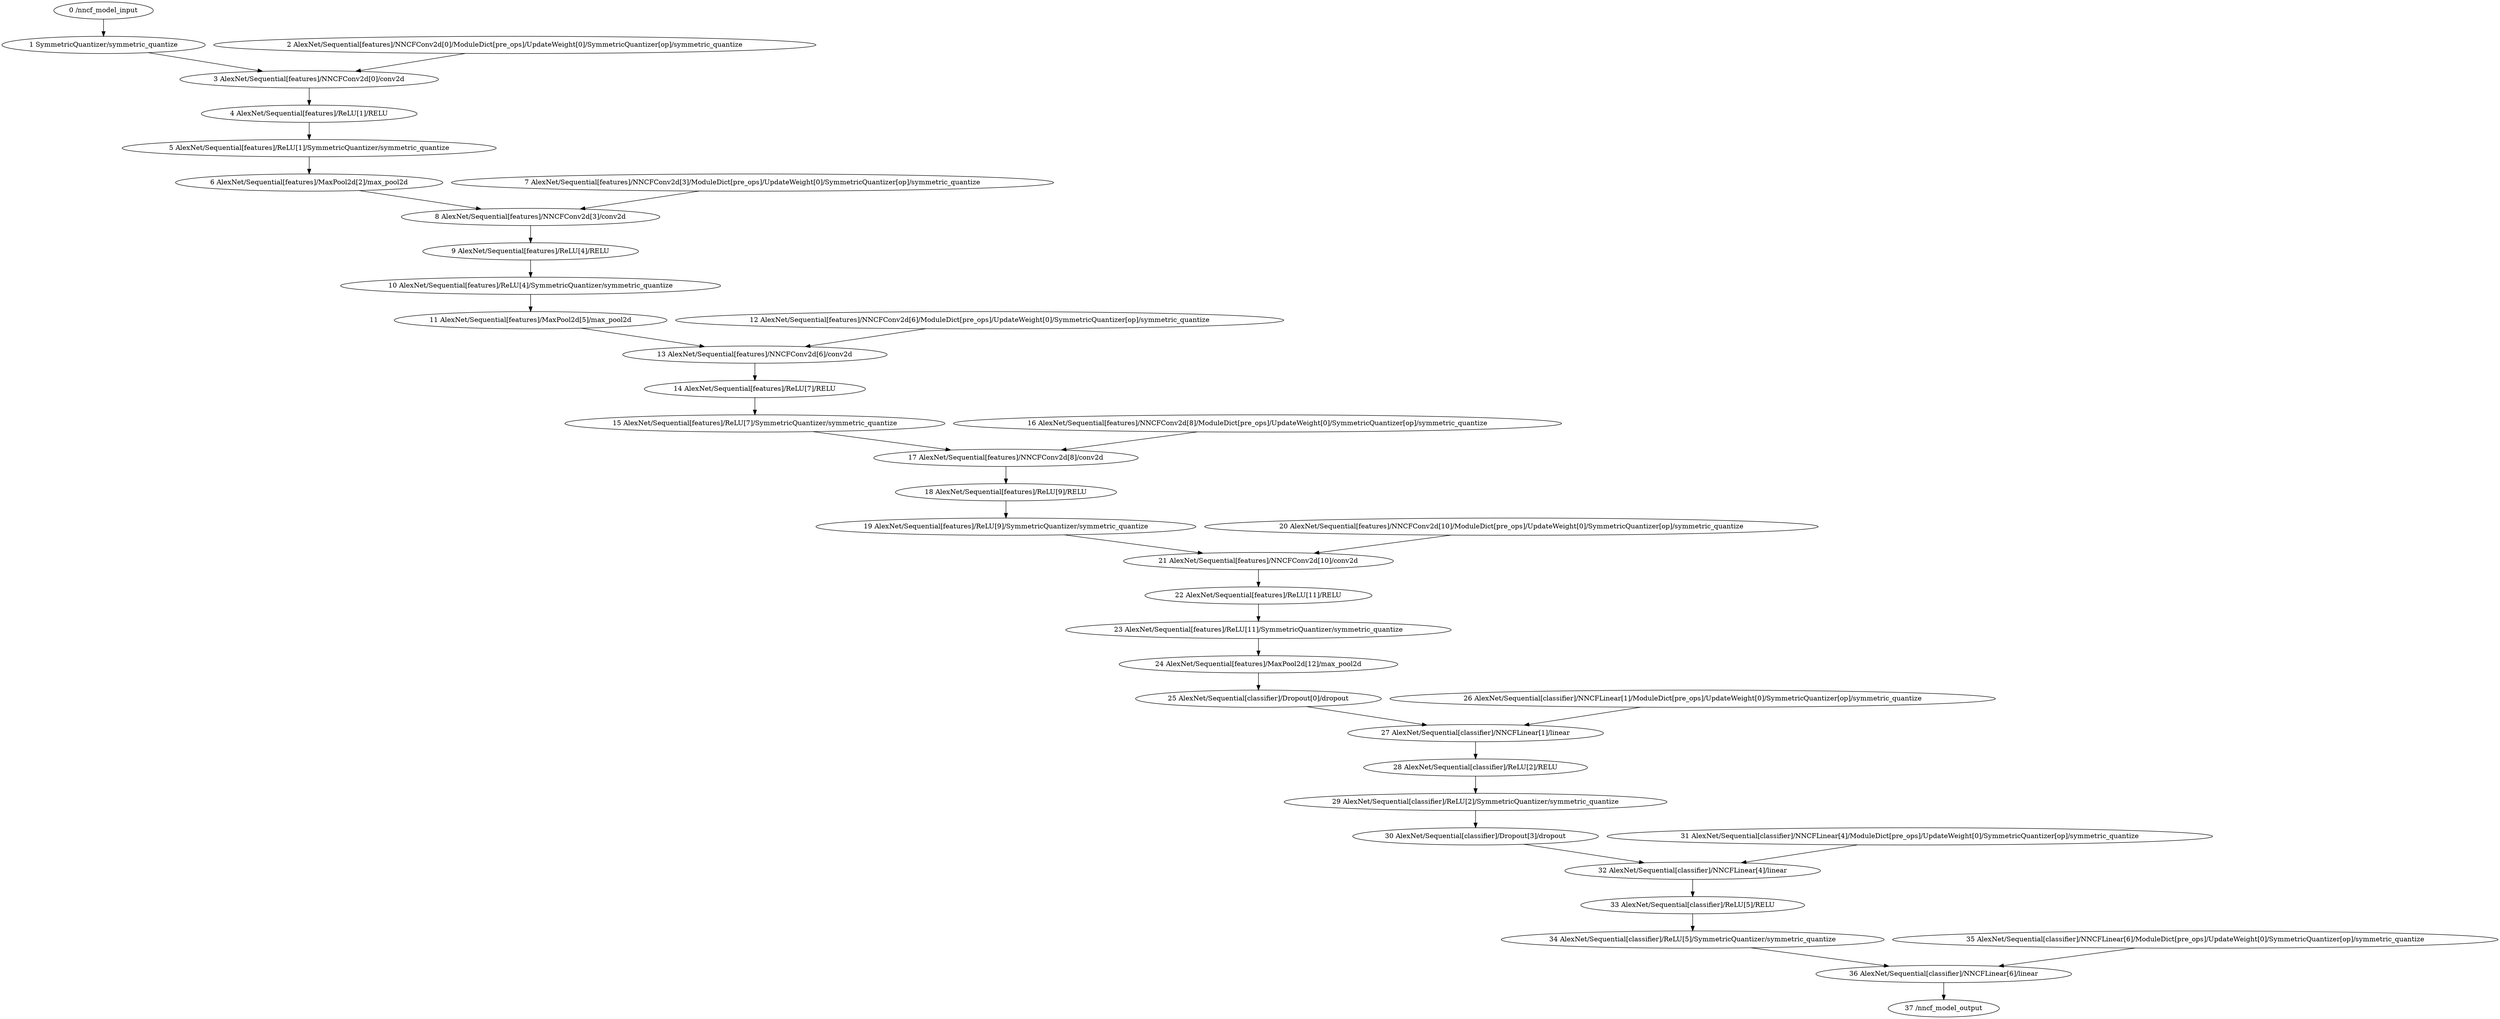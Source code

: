 strict digraph  {
"0 /nncf_model_input" [id=0, scope="", type=nncf_model_input];
"1 SymmetricQuantizer/symmetric_quantize" [id=1, scope=SymmetricQuantizer, type=symmetric_quantize];
"2 AlexNet/Sequential[features]/NNCFConv2d[0]/ModuleDict[pre_ops]/UpdateWeight[0]/SymmetricQuantizer[op]/symmetric_quantize" [id=2, scope="AlexNet/Sequential[features]/NNCFConv2d[0]/ModuleDict[pre_ops]/UpdateWeight[0]/SymmetricQuantizer[op]", type=symmetric_quantize];
"3 AlexNet/Sequential[features]/NNCFConv2d[0]/conv2d" [id=3, scope="AlexNet/Sequential[features]/NNCFConv2d[0]", type=conv2d];
"4 AlexNet/Sequential[features]/ReLU[1]/RELU" [id=4, scope="AlexNet/Sequential[features]/ReLU[1]", type=RELU];
"5 AlexNet/Sequential[features]/ReLU[1]/SymmetricQuantizer/symmetric_quantize" [id=5, scope="AlexNet/Sequential[features]/ReLU[1]/SymmetricQuantizer", type=symmetric_quantize];
"6 AlexNet/Sequential[features]/MaxPool2d[2]/max_pool2d" [id=6, scope="AlexNet/Sequential[features]/MaxPool2d[2]", type=max_pool2d];
"7 AlexNet/Sequential[features]/NNCFConv2d[3]/ModuleDict[pre_ops]/UpdateWeight[0]/SymmetricQuantizer[op]/symmetric_quantize" [id=7, scope="AlexNet/Sequential[features]/NNCFConv2d[3]/ModuleDict[pre_ops]/UpdateWeight[0]/SymmetricQuantizer[op]", type=symmetric_quantize];
"8 AlexNet/Sequential[features]/NNCFConv2d[3]/conv2d" [id=8, scope="AlexNet/Sequential[features]/NNCFConv2d[3]", type=conv2d];
"9 AlexNet/Sequential[features]/ReLU[4]/RELU" [id=9, scope="AlexNet/Sequential[features]/ReLU[4]", type=RELU];
"10 AlexNet/Sequential[features]/ReLU[4]/SymmetricQuantizer/symmetric_quantize" [id=10, scope="AlexNet/Sequential[features]/ReLU[4]/SymmetricQuantizer", type=symmetric_quantize];
"11 AlexNet/Sequential[features]/MaxPool2d[5]/max_pool2d" [id=11, scope="AlexNet/Sequential[features]/MaxPool2d[5]", type=max_pool2d];
"12 AlexNet/Sequential[features]/NNCFConv2d[6]/ModuleDict[pre_ops]/UpdateWeight[0]/SymmetricQuantizer[op]/symmetric_quantize" [id=12, scope="AlexNet/Sequential[features]/NNCFConv2d[6]/ModuleDict[pre_ops]/UpdateWeight[0]/SymmetricQuantizer[op]", type=symmetric_quantize];
"13 AlexNet/Sequential[features]/NNCFConv2d[6]/conv2d" [id=13, scope="AlexNet/Sequential[features]/NNCFConv2d[6]", type=conv2d];
"14 AlexNet/Sequential[features]/ReLU[7]/RELU" [id=14, scope="AlexNet/Sequential[features]/ReLU[7]", type=RELU];
"15 AlexNet/Sequential[features]/ReLU[7]/SymmetricQuantizer/symmetric_quantize" [id=15, scope="AlexNet/Sequential[features]/ReLU[7]/SymmetricQuantizer", type=symmetric_quantize];
"16 AlexNet/Sequential[features]/NNCFConv2d[8]/ModuleDict[pre_ops]/UpdateWeight[0]/SymmetricQuantizer[op]/symmetric_quantize" [id=16, scope="AlexNet/Sequential[features]/NNCFConv2d[8]/ModuleDict[pre_ops]/UpdateWeight[0]/SymmetricQuantizer[op]", type=symmetric_quantize];
"17 AlexNet/Sequential[features]/NNCFConv2d[8]/conv2d" [id=17, scope="AlexNet/Sequential[features]/NNCFConv2d[8]", type=conv2d];
"18 AlexNet/Sequential[features]/ReLU[9]/RELU" [id=18, scope="AlexNet/Sequential[features]/ReLU[9]", type=RELU];
"19 AlexNet/Sequential[features]/ReLU[9]/SymmetricQuantizer/symmetric_quantize" [id=19, scope="AlexNet/Sequential[features]/ReLU[9]/SymmetricQuantizer", type=symmetric_quantize];
"20 AlexNet/Sequential[features]/NNCFConv2d[10]/ModuleDict[pre_ops]/UpdateWeight[0]/SymmetricQuantizer[op]/symmetric_quantize" [id=20, scope="AlexNet/Sequential[features]/NNCFConv2d[10]/ModuleDict[pre_ops]/UpdateWeight[0]/SymmetricQuantizer[op]", type=symmetric_quantize];
"21 AlexNet/Sequential[features]/NNCFConv2d[10]/conv2d" [id=21, scope="AlexNet/Sequential[features]/NNCFConv2d[10]", type=conv2d];
"22 AlexNet/Sequential[features]/ReLU[11]/RELU" [id=22, scope="AlexNet/Sequential[features]/ReLU[11]", type=RELU];
"23 AlexNet/Sequential[features]/ReLU[11]/SymmetricQuantizer/symmetric_quantize" [id=23, scope="AlexNet/Sequential[features]/ReLU[11]/SymmetricQuantizer", type=symmetric_quantize];
"24 AlexNet/Sequential[features]/MaxPool2d[12]/max_pool2d" [id=24, scope="AlexNet/Sequential[features]/MaxPool2d[12]", type=max_pool2d];
"25 AlexNet/Sequential[classifier]/Dropout[0]/dropout" [id=25, scope="AlexNet/Sequential[classifier]/Dropout[0]", type=dropout];
"26 AlexNet/Sequential[classifier]/NNCFLinear[1]/ModuleDict[pre_ops]/UpdateWeight[0]/SymmetricQuantizer[op]/symmetric_quantize" [id=26, scope="AlexNet/Sequential[classifier]/NNCFLinear[1]/ModuleDict[pre_ops]/UpdateWeight[0]/SymmetricQuantizer[op]", type=symmetric_quantize];
"27 AlexNet/Sequential[classifier]/NNCFLinear[1]/linear" [id=27, scope="AlexNet/Sequential[classifier]/NNCFLinear[1]", type=linear];
"28 AlexNet/Sequential[classifier]/ReLU[2]/RELU" [id=28, scope="AlexNet/Sequential[classifier]/ReLU[2]", type=RELU];
"29 AlexNet/Sequential[classifier]/ReLU[2]/SymmetricQuantizer/symmetric_quantize" [id=29, scope="AlexNet/Sequential[classifier]/ReLU[2]/SymmetricQuantizer", type=symmetric_quantize];
"30 AlexNet/Sequential[classifier]/Dropout[3]/dropout" [id=30, scope="AlexNet/Sequential[classifier]/Dropout[3]", type=dropout];
"31 AlexNet/Sequential[classifier]/NNCFLinear[4]/ModuleDict[pre_ops]/UpdateWeight[0]/SymmetricQuantizer[op]/symmetric_quantize" [id=31, scope="AlexNet/Sequential[classifier]/NNCFLinear[4]/ModuleDict[pre_ops]/UpdateWeight[0]/SymmetricQuantizer[op]", type=symmetric_quantize];
"32 AlexNet/Sequential[classifier]/NNCFLinear[4]/linear" [id=32, scope="AlexNet/Sequential[classifier]/NNCFLinear[4]", type=linear];
"33 AlexNet/Sequential[classifier]/ReLU[5]/RELU" [id=33, scope="AlexNet/Sequential[classifier]/ReLU[5]", type=RELU];
"34 AlexNet/Sequential[classifier]/ReLU[5]/SymmetricQuantizer/symmetric_quantize" [id=34, scope="AlexNet/Sequential[classifier]/ReLU[5]/SymmetricQuantizer", type=symmetric_quantize];
"35 AlexNet/Sequential[classifier]/NNCFLinear[6]/ModuleDict[pre_ops]/UpdateWeight[0]/SymmetricQuantizer[op]/symmetric_quantize" [id=35, scope="AlexNet/Sequential[classifier]/NNCFLinear[6]/ModuleDict[pre_ops]/UpdateWeight[0]/SymmetricQuantizer[op]", type=symmetric_quantize];
"36 AlexNet/Sequential[classifier]/NNCFLinear[6]/linear" [id=36, scope="AlexNet/Sequential[classifier]/NNCFLinear[6]", type=linear];
"37 /nncf_model_output" [id=37, scope="", type=nncf_model_output];
"0 /nncf_model_input" -> "1 SymmetricQuantizer/symmetric_quantize";
"1 SymmetricQuantizer/symmetric_quantize" -> "3 AlexNet/Sequential[features]/NNCFConv2d[0]/conv2d";
"2 AlexNet/Sequential[features]/NNCFConv2d[0]/ModuleDict[pre_ops]/UpdateWeight[0]/SymmetricQuantizer[op]/symmetric_quantize" -> "3 AlexNet/Sequential[features]/NNCFConv2d[0]/conv2d";
"3 AlexNet/Sequential[features]/NNCFConv2d[0]/conv2d" -> "4 AlexNet/Sequential[features]/ReLU[1]/RELU";
"4 AlexNet/Sequential[features]/ReLU[1]/RELU" -> "5 AlexNet/Sequential[features]/ReLU[1]/SymmetricQuantizer/symmetric_quantize";
"5 AlexNet/Sequential[features]/ReLU[1]/SymmetricQuantizer/symmetric_quantize" -> "6 AlexNet/Sequential[features]/MaxPool2d[2]/max_pool2d";
"6 AlexNet/Sequential[features]/MaxPool2d[2]/max_pool2d" -> "8 AlexNet/Sequential[features]/NNCFConv2d[3]/conv2d";
"7 AlexNet/Sequential[features]/NNCFConv2d[3]/ModuleDict[pre_ops]/UpdateWeight[0]/SymmetricQuantizer[op]/symmetric_quantize" -> "8 AlexNet/Sequential[features]/NNCFConv2d[3]/conv2d";
"8 AlexNet/Sequential[features]/NNCFConv2d[3]/conv2d" -> "9 AlexNet/Sequential[features]/ReLU[4]/RELU";
"9 AlexNet/Sequential[features]/ReLU[4]/RELU" -> "10 AlexNet/Sequential[features]/ReLU[4]/SymmetricQuantizer/symmetric_quantize";
"10 AlexNet/Sequential[features]/ReLU[4]/SymmetricQuantizer/symmetric_quantize" -> "11 AlexNet/Sequential[features]/MaxPool2d[5]/max_pool2d";
"11 AlexNet/Sequential[features]/MaxPool2d[5]/max_pool2d" -> "13 AlexNet/Sequential[features]/NNCFConv2d[6]/conv2d";
"12 AlexNet/Sequential[features]/NNCFConv2d[6]/ModuleDict[pre_ops]/UpdateWeight[0]/SymmetricQuantizer[op]/symmetric_quantize" -> "13 AlexNet/Sequential[features]/NNCFConv2d[6]/conv2d";
"13 AlexNet/Sequential[features]/NNCFConv2d[6]/conv2d" -> "14 AlexNet/Sequential[features]/ReLU[7]/RELU";
"14 AlexNet/Sequential[features]/ReLU[7]/RELU" -> "15 AlexNet/Sequential[features]/ReLU[7]/SymmetricQuantizer/symmetric_quantize";
"15 AlexNet/Sequential[features]/ReLU[7]/SymmetricQuantizer/symmetric_quantize" -> "17 AlexNet/Sequential[features]/NNCFConv2d[8]/conv2d";
"16 AlexNet/Sequential[features]/NNCFConv2d[8]/ModuleDict[pre_ops]/UpdateWeight[0]/SymmetricQuantizer[op]/symmetric_quantize" -> "17 AlexNet/Sequential[features]/NNCFConv2d[8]/conv2d";
"17 AlexNet/Sequential[features]/NNCFConv2d[8]/conv2d" -> "18 AlexNet/Sequential[features]/ReLU[9]/RELU";
"18 AlexNet/Sequential[features]/ReLU[9]/RELU" -> "19 AlexNet/Sequential[features]/ReLU[9]/SymmetricQuantizer/symmetric_quantize";
"19 AlexNet/Sequential[features]/ReLU[9]/SymmetricQuantizer/symmetric_quantize" -> "21 AlexNet/Sequential[features]/NNCFConv2d[10]/conv2d";
"20 AlexNet/Sequential[features]/NNCFConv2d[10]/ModuleDict[pre_ops]/UpdateWeight[0]/SymmetricQuantizer[op]/symmetric_quantize" -> "21 AlexNet/Sequential[features]/NNCFConv2d[10]/conv2d";
"21 AlexNet/Sequential[features]/NNCFConv2d[10]/conv2d" -> "22 AlexNet/Sequential[features]/ReLU[11]/RELU";
"22 AlexNet/Sequential[features]/ReLU[11]/RELU" -> "23 AlexNet/Sequential[features]/ReLU[11]/SymmetricQuantizer/symmetric_quantize";
"23 AlexNet/Sequential[features]/ReLU[11]/SymmetricQuantizer/symmetric_quantize" -> "24 AlexNet/Sequential[features]/MaxPool2d[12]/max_pool2d";
"24 AlexNet/Sequential[features]/MaxPool2d[12]/max_pool2d" -> "25 AlexNet/Sequential[classifier]/Dropout[0]/dropout";
"25 AlexNet/Sequential[classifier]/Dropout[0]/dropout" -> "27 AlexNet/Sequential[classifier]/NNCFLinear[1]/linear";
"26 AlexNet/Sequential[classifier]/NNCFLinear[1]/ModuleDict[pre_ops]/UpdateWeight[0]/SymmetricQuantizer[op]/symmetric_quantize" -> "27 AlexNet/Sequential[classifier]/NNCFLinear[1]/linear";
"27 AlexNet/Sequential[classifier]/NNCFLinear[1]/linear" -> "28 AlexNet/Sequential[classifier]/ReLU[2]/RELU";
"28 AlexNet/Sequential[classifier]/ReLU[2]/RELU" -> "29 AlexNet/Sequential[classifier]/ReLU[2]/SymmetricQuantizer/symmetric_quantize";
"29 AlexNet/Sequential[classifier]/ReLU[2]/SymmetricQuantizer/symmetric_quantize" -> "30 AlexNet/Sequential[classifier]/Dropout[3]/dropout";
"30 AlexNet/Sequential[classifier]/Dropout[3]/dropout" -> "32 AlexNet/Sequential[classifier]/NNCFLinear[4]/linear";
"31 AlexNet/Sequential[classifier]/NNCFLinear[4]/ModuleDict[pre_ops]/UpdateWeight[0]/SymmetricQuantizer[op]/symmetric_quantize" -> "32 AlexNet/Sequential[classifier]/NNCFLinear[4]/linear";
"32 AlexNet/Sequential[classifier]/NNCFLinear[4]/linear" -> "33 AlexNet/Sequential[classifier]/ReLU[5]/RELU";
"33 AlexNet/Sequential[classifier]/ReLU[5]/RELU" -> "34 AlexNet/Sequential[classifier]/ReLU[5]/SymmetricQuantizer/symmetric_quantize";
"34 AlexNet/Sequential[classifier]/ReLU[5]/SymmetricQuantizer/symmetric_quantize" -> "36 AlexNet/Sequential[classifier]/NNCFLinear[6]/linear";
"35 AlexNet/Sequential[classifier]/NNCFLinear[6]/ModuleDict[pre_ops]/UpdateWeight[0]/SymmetricQuantizer[op]/symmetric_quantize" -> "36 AlexNet/Sequential[classifier]/NNCFLinear[6]/linear";
"36 AlexNet/Sequential[classifier]/NNCFLinear[6]/linear" -> "37 /nncf_model_output";
}
